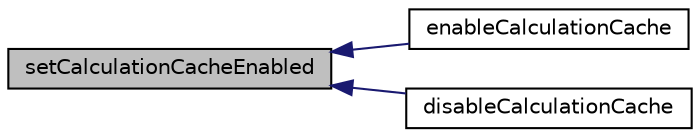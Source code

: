 digraph "setCalculationCacheEnabled"
{
  edge [fontname="Helvetica",fontsize="10",labelfontname="Helvetica",labelfontsize="10"];
  node [fontname="Helvetica",fontsize="10",shape=record];
  rankdir="LR";
  Node274 [label="setCalculationCacheEnabled",height=0.2,width=0.4,color="black", fillcolor="grey75", style="filled", fontcolor="black"];
  Node274 -> Node275 [dir="back",color="midnightblue",fontsize="10",style="solid",fontname="Helvetica"];
  Node275 [label="enableCalculationCache",height=0.2,width=0.4,color="black", fillcolor="white", style="filled",URL="$class_p_h_p_excel___calculation.html#acc4a5c83423b7e5771167e1e8136f2c7"];
  Node274 -> Node276 [dir="back",color="midnightblue",fontsize="10",style="solid",fontname="Helvetica"];
  Node276 [label="disableCalculationCache",height=0.2,width=0.4,color="black", fillcolor="white", style="filled",URL="$class_p_h_p_excel___calculation.html#a31f86e8b1acc34583deeee06356c6d8e"];
}
